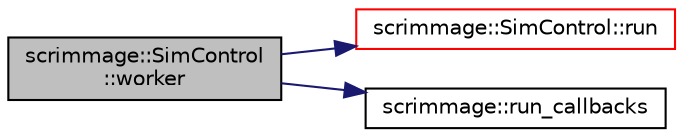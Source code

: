 digraph "scrimmage::SimControl::worker"
{
 // LATEX_PDF_SIZE
  edge [fontname="Helvetica",fontsize="10",labelfontname="Helvetica",labelfontsize="10"];
  node [fontname="Helvetica",fontsize="10",shape=record];
  rankdir="LR";
  Node1 [label="scrimmage::SimControl\l::worker",height=0.2,width=0.4,color="black", fillcolor="grey75", style="filled", fontcolor="black",tooltip=" "];
  Node1 -> Node2 [color="midnightblue",fontsize="10",style="solid",fontname="Helvetica"];
  Node2 [label="scrimmage::SimControl::run",height=0.2,width=0.4,color="red", fillcolor="white", style="filled",URL="$classscrimmage_1_1SimControl.html#ad39e6609b7da388cd2f2004c3517ddc4",tooltip="Runs the scrimmage simulation in the current thread."];
  Node1 -> Node34 [color="midnightblue",fontsize="10",style="solid",fontname="Helvetica"];
  Node34 [label="scrimmage::run_callbacks",height=0.2,width=0.4,color="black", fillcolor="white", style="filled",URL="$namespacescrimmage.html#ab358b3718f38b28542d2020a92a52ac4",tooltip=" "];
}

